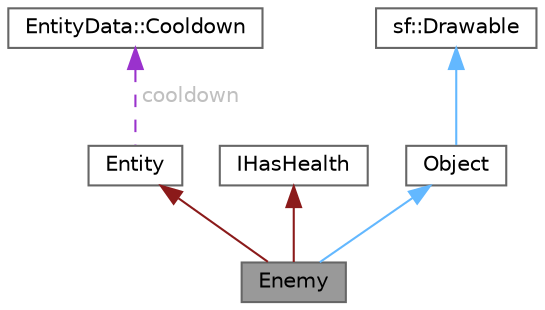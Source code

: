 digraph "Enemy"
{
 // LATEX_PDF_SIZE
  bgcolor="transparent";
  edge [fontname=Helvetica,fontsize=10,labelfontname=Helvetica,labelfontsize=10];
  node [fontname=Helvetica,fontsize=10,shape=box,height=0.2,width=0.4];
  Node1 [id="Node000001",label="Enemy",height=0.2,width=0.4,color="gray40", fillcolor="grey60", style="filled", fontcolor="black",tooltip=" "];
  Node2 -> Node1 [id="edge6_Node000001_Node000002",dir="back",color="firebrick4",style="solid",tooltip=" "];
  Node2 [id="Node000002",label="Entity",height=0.2,width=0.4,color="gray40", fillcolor="white", style="filled",URL="$class_entity.html",tooltip=" "];
  Node3 -> Node2 [id="edge7_Node000002_Node000003",dir="back",color="darkorchid3",style="dashed",tooltip=" ",label=" cooldown",fontcolor="grey" ];
  Node3 [id="Node000003",label="EntityData::Cooldown",height=0.2,width=0.4,color="gray40", fillcolor="white", style="filled",URL="$struct_entity_data_1_1_cooldown.html",tooltip=" "];
  Node4 -> Node1 [id="edge8_Node000001_Node000004",dir="back",color="firebrick4",style="solid",tooltip=" "];
  Node4 [id="Node000004",label="IHasHealth",height=0.2,width=0.4,color="gray40", fillcolor="white", style="filled",URL="$class_i_has_health.html",tooltip=" "];
  Node5 -> Node1 [id="edge9_Node000001_Node000005",dir="back",color="steelblue1",style="solid",tooltip=" "];
  Node5 [id="Node000005",label="Object",height=0.2,width=0.4,color="gray40", fillcolor="white", style="filled",URL="$class_object.html",tooltip="The base class for everything that moves. Making this allows us to use polymorphism to handle and run..."];
  Node6 -> Node5 [id="edge10_Node000005_Node000006",dir="back",color="steelblue1",style="solid",tooltip=" "];
  Node6 [id="Node000006",label="sf::Drawable",height=0.2,width=0.4,color="gray40", fillcolor="white", style="filled",tooltip=" "];
}
